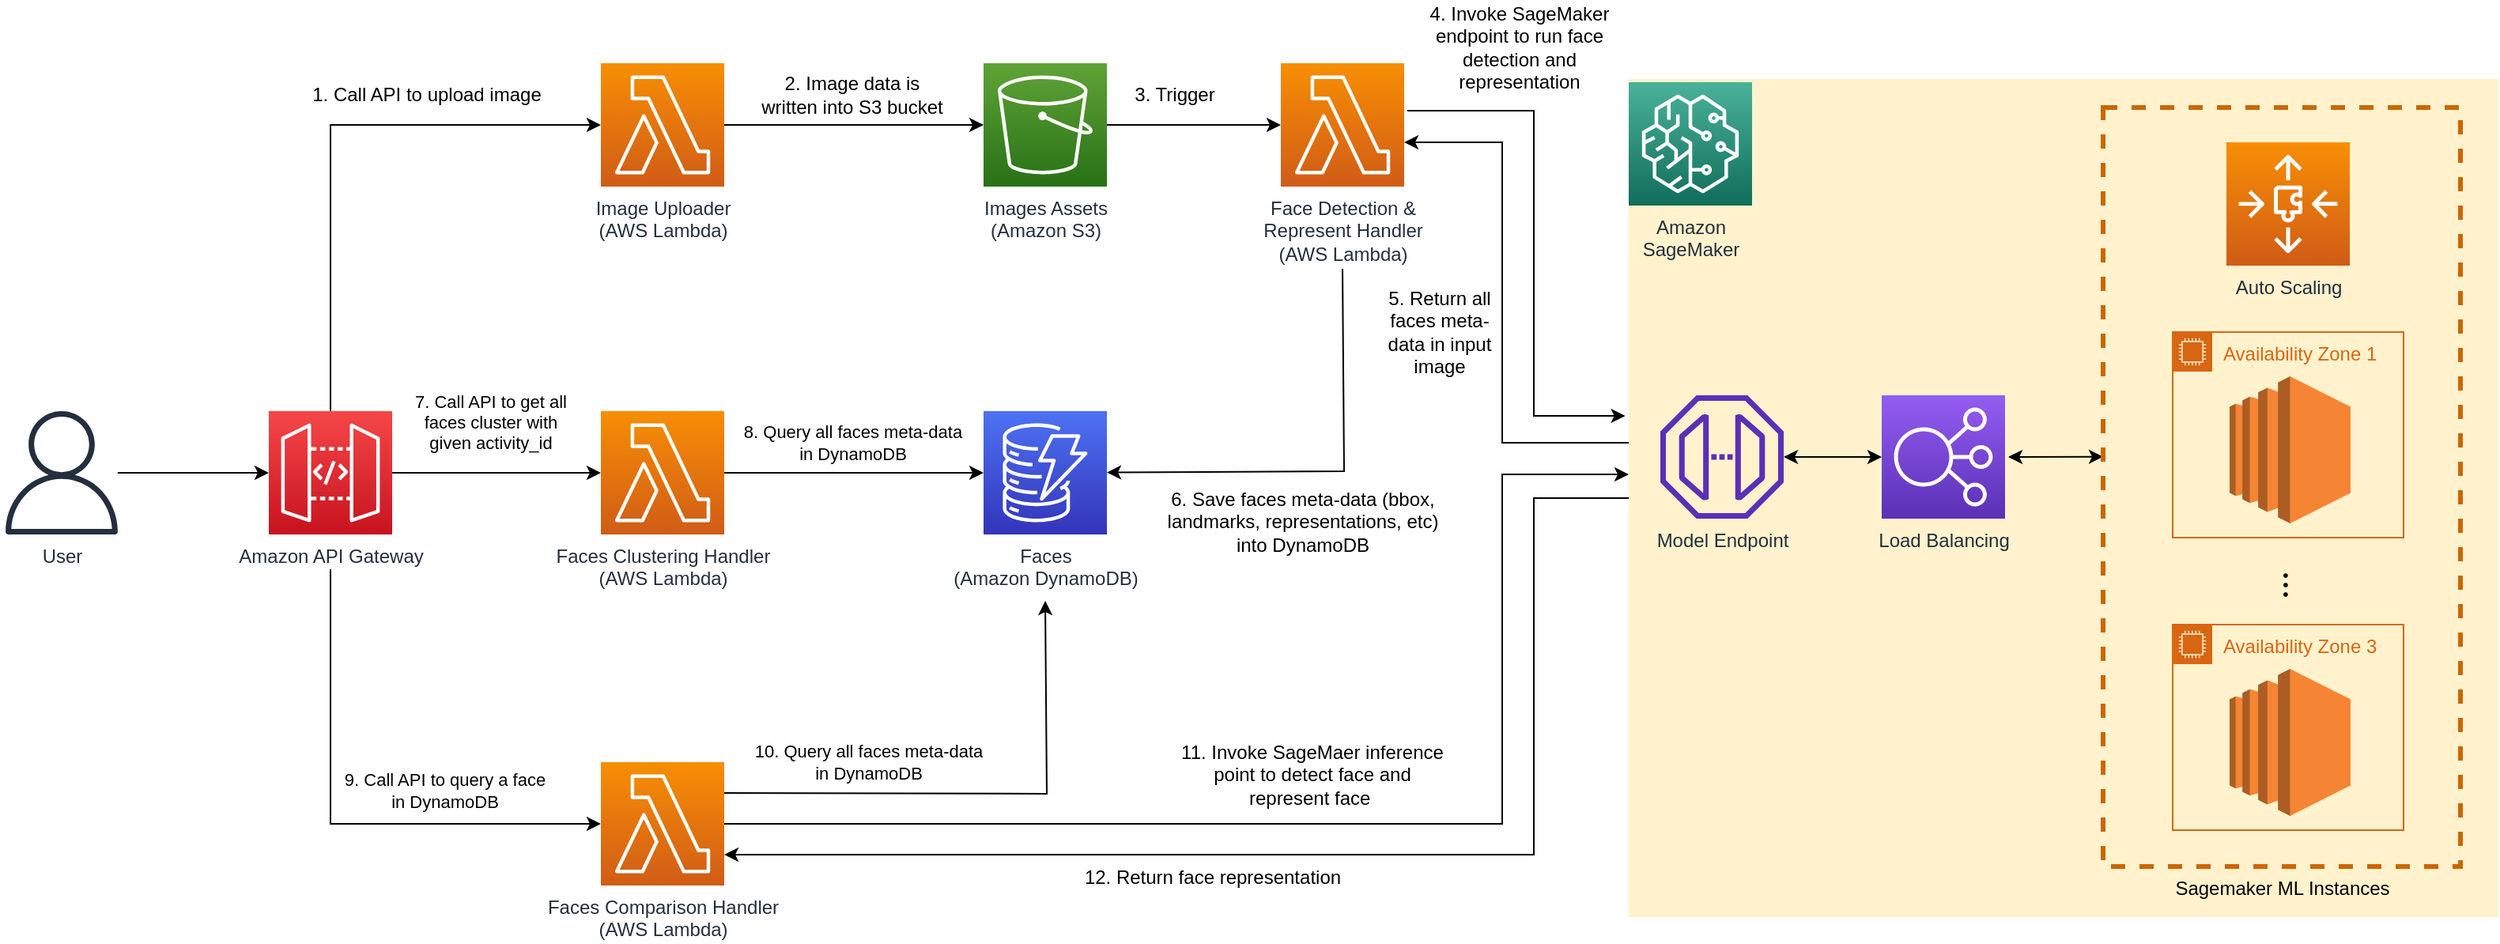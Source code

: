 <mxfile version="14.9.6" type="device" pages="2"><diagram id="HYOek7Xmjc89hg3tlSlk" name="Page-1"><mxGraphModel dx="3051" dy="776" grid="1" gridSize="10" guides="1" tooltips="1" connect="1" arrows="1" fold="1" page="1" pageScale="1" pageWidth="850" pageHeight="1100" math="0" shadow="0"><root><mxCell id="0"/><mxCell id="1" parent="0"/><mxCell id="jxhrgrw1mqOBHiQr0BLq-14" style="edgeStyle=none;rounded=0;orthogonalLoop=1;jettySize=auto;html=1;exitX=1;exitY=0.5;exitDx=0;exitDy=0;exitPerimeter=0;entryX=0;entryY=0.5;entryDx=0;entryDy=0;entryPerimeter=0;" parent="1" source="lnslX58i7cF7Ob-ely9G-1" target="lnslX58i7cF7Ob-ely9G-5" edge="1"><mxGeometry relative="1" as="geometry"/></mxCell><mxCell id="lnslX58i7cF7Ob-ely9G-1" value="Images Assets&lt;br&gt;(Amazon S3)" style="points=[[0,0,0],[0.25,0,0],[0.5,0,0],[0.75,0,0],[1,0,0],[0,1,0],[0.25,1,0],[0.5,1,0],[0.75,1,0],[1,1,0],[0,0.25,0],[0,0.5,0],[0,0.75,0],[1,0.25,0],[1,0.5,0],[1,0.75,0]];outlineConnect=0;fontColor=#232F3E;gradientColor=#60A337;gradientDirection=north;fillColor=#277116;strokeColor=#ffffff;dashed=0;verticalLabelPosition=bottom;verticalAlign=top;align=center;html=1;fontSize=12;fontStyle=0;aspect=fixed;shape=mxgraph.aws4.resourceIcon;resIcon=mxgraph.aws4.s3;" parent="1" vertex="1"><mxGeometry x="-318" y="120" width="78" height="78" as="geometry"/></mxCell><mxCell id="jxhrgrw1mqOBHiQr0BLq-22" style="edgeStyle=none;rounded=0;orthogonalLoop=1;jettySize=auto;html=1;exitX=0.5;exitY=0;exitDx=0;exitDy=0;exitPerimeter=0;entryX=0;entryY=0.5;entryDx=0;entryDy=0;entryPerimeter=0;" parent="1" source="lnslX58i7cF7Ob-ely9G-3" target="jxhrgrw1mqOBHiQr0BLq-2" edge="1"><mxGeometry relative="1" as="geometry"><mxPoint x="-561.333" y="240" as="targetPoint"/><Array as="points"><mxPoint x="-731" y="159"/></Array></mxGeometry></mxCell><mxCell id="jxhrgrw1mqOBHiQr0BLq-23" style="edgeStyle=none;rounded=0;orthogonalLoop=1;jettySize=auto;html=1;exitX=1;exitY=0.5;exitDx=0;exitDy=0;exitPerimeter=0;entryX=0;entryY=0.5;entryDx=0;entryDy=0;entryPerimeter=0;" parent="1" source="lnslX58i7cF7Ob-ely9G-3" target="lnslX58i7cF7Ob-ely9G-40" edge="1"><mxGeometry relative="1" as="geometry"/></mxCell><mxCell id="jxhrgrw1mqOBHiQr0BLq-33" value="7. Call API to get all &lt;br&gt;faces cluster with &lt;br&gt;given activity_id" style="edgeLabel;html=1;align=center;verticalAlign=middle;resizable=0;points=[];rotation=0;" parent="jxhrgrw1mqOBHiQr0BLq-23" vertex="1" connectable="0"><mxGeometry x="0.014" relative="1" as="geometry"><mxPoint x="-5" y="-32" as="offset"/></mxGeometry></mxCell><mxCell id="jxhrgrw1mqOBHiQr0BLq-24" style="edgeStyle=none;rounded=0;orthogonalLoop=1;jettySize=auto;html=1;entryX=0;entryY=0.5;entryDx=0;entryDy=0;entryPerimeter=0;" parent="1" target="jxhrgrw1mqOBHiQr0BLq-5" edge="1"><mxGeometry relative="1" as="geometry"><mxPoint x="-731" y="440" as="sourcePoint"/><Array as="points"><mxPoint x="-731" y="601"/></Array></mxGeometry></mxCell><mxCell id="jxhrgrw1mqOBHiQr0BLq-34" value="9. Call API to query a face &lt;br&gt;in DynamoDB" style="edgeLabel;html=1;align=center;verticalAlign=middle;resizable=0;points=[];rotation=0;" parent="jxhrgrw1mqOBHiQr0BLq-24" vertex="1" connectable="0"><mxGeometry x="-0.004" y="-3" relative="1" as="geometry"><mxPoint x="67" y="-24" as="offset"/></mxGeometry></mxCell><mxCell id="lnslX58i7cF7Ob-ely9G-3" value="Amazon API Gateway" style="points=[[0,0,0],[0.25,0,0],[0.5,0,0],[0.75,0,0],[1,0,0],[0,1,0],[0.25,1,0],[0.5,1,0],[0.75,1,0],[1,1,0],[0,0.25,0],[0,0.5,0],[0,0.75,0],[1,0.25,0],[1,0.5,0],[1,0.75,0]];outlineConnect=0;fontColor=#232F3E;gradientColor=#F54749;gradientDirection=north;fillColor=#C7131F;strokeColor=#ffffff;dashed=0;verticalLabelPosition=bottom;verticalAlign=top;align=center;html=1;fontSize=12;fontStyle=0;aspect=fixed;shape=mxgraph.aws4.resourceIcon;resIcon=mxgraph.aws4.api_gateway;" parent="1" vertex="1"><mxGeometry x="-770" y="340" width="78" height="78" as="geometry"/></mxCell><mxCell id="lnslX58i7cF7Ob-ely9G-4" value="User" style="outlineConnect=0;fontColor=#232F3E;gradientColor=none;fillColor=#232F3E;strokeColor=none;dashed=0;verticalLabelPosition=bottom;verticalAlign=top;align=center;html=1;fontSize=12;fontStyle=0;aspect=fixed;pointerEvents=1;shape=mxgraph.aws4.user;" parent="1" vertex="1"><mxGeometry x="-940" y="340" width="78" height="78" as="geometry"/></mxCell><mxCell id="jxhrgrw1mqOBHiQr0BLq-25" style="edgeStyle=none;rounded=0;orthogonalLoop=1;jettySize=auto;html=1;" parent="1" target="lnslX58i7cF7Ob-ely9G-7" edge="1"><mxGeometry relative="1" as="geometry"><mxPoint x="-91" y="250" as="sourcePoint"/><Array as="points"><mxPoint x="-90" y="378"/></Array></mxGeometry></mxCell><mxCell id="lnslX58i7cF7Ob-ely9G-5" value="Face Detection &amp;amp; &lt;br&gt;Represent Handler&lt;br&gt;(AWS Lambda)" style="points=[[0,0,0],[0.25,0,0],[0.5,0,0],[0.75,0,0],[1,0,0],[0,1,0],[0.25,1,0],[0.5,1,0],[0.75,1,0],[1,1,0],[0,0.25,0],[0,0.5,0],[0,0.75,0],[1,0.25,0],[1,0.5,0],[1,0.75,0]];outlineConnect=0;fontColor=#232F3E;gradientColor=#F78E04;gradientDirection=north;fillColor=#D05C17;strokeColor=#ffffff;dashed=0;verticalLabelPosition=bottom;verticalAlign=top;align=center;html=1;fontSize=12;fontStyle=0;aspect=fixed;shape=mxgraph.aws4.resourceIcon;resIcon=mxgraph.aws4.lambda;" parent="1" vertex="1"><mxGeometry x="-130" y="120" width="78" height="78" as="geometry"/></mxCell><mxCell id="lnslX58i7cF7Ob-ely9G-7" value="Faces&lt;br&gt;(Amazon DynamoDB)" style="points=[[0,0,0],[0.25,0,0],[0.5,0,0],[0.75,0,0],[1,0,0],[0,1,0],[0.25,1,0],[0.5,1,0],[0.75,1,0],[1,1,0],[0,0.25,0],[0,0.5,0],[0,0.75,0],[1,0.25,0],[1,0.5,0],[1,0.75,0]];outlineConnect=0;fontColor=#232F3E;gradientColor=#4D72F3;gradientDirection=north;fillColor=#3334B9;strokeColor=#ffffff;dashed=0;verticalLabelPosition=bottom;verticalAlign=top;align=center;html=1;fontSize=12;fontStyle=0;aspect=fixed;shape=mxgraph.aws4.resourceIcon;resIcon=mxgraph.aws4.dynamodb;" parent="1" vertex="1"><mxGeometry x="-318" y="340" width="78" height="78" as="geometry"/></mxCell><mxCell id="jxhrgrw1mqOBHiQr0BLq-26" style="edgeStyle=none;rounded=0;orthogonalLoop=1;jettySize=auto;html=1;exitX=1;exitY=0.5;exitDx=0;exitDy=0;exitPerimeter=0;" parent="1" source="lnslX58i7cF7Ob-ely9G-40" target="lnslX58i7cF7Ob-ely9G-7" edge="1"><mxGeometry relative="1" as="geometry"/></mxCell><mxCell id="lnslX58i7cF7Ob-ely9G-40" value="Faces Clustering Handler&lt;br&gt;(AWS Lambda)" style="points=[[0,0,0],[0.25,0,0],[0.5,0,0],[0.75,0,0],[1,0,0],[0,1,0],[0.25,1,0],[0.5,1,0],[0.75,1,0],[1,1,0],[0,0.25,0],[0,0.5,0],[0,0.75,0],[1,0.25,0],[1,0.5,0],[1,0.75,0]];outlineConnect=0;fontColor=#232F3E;gradientColor=#F78E04;gradientDirection=north;fillColor=#D05C17;strokeColor=#ffffff;dashed=0;verticalLabelPosition=bottom;verticalAlign=top;align=center;html=1;fontSize=12;fontStyle=0;aspect=fixed;shape=mxgraph.aws4.resourceIcon;resIcon=mxgraph.aws4.lambda;" parent="1" vertex="1"><mxGeometry x="-560" y="340" width="78" height="78" as="geometry"/></mxCell><mxCell id="jxhrgrw1mqOBHiQr0BLq-13" style="edgeStyle=none;rounded=0;orthogonalLoop=1;jettySize=auto;html=1;exitX=1;exitY=0.5;exitDx=0;exitDy=0;exitPerimeter=0;entryX=0;entryY=0.5;entryDx=0;entryDy=0;entryPerimeter=0;" parent="1" source="jxhrgrw1mqOBHiQr0BLq-2" target="lnslX58i7cF7Ob-ely9G-1" edge="1"><mxGeometry relative="1" as="geometry"/></mxCell><mxCell id="jxhrgrw1mqOBHiQr0BLq-2" value="Image Uploader&lt;br&gt;(AWS Lambda)" style="points=[[0,0,0],[0.25,0,0],[0.5,0,0],[0.75,0,0],[1,0,0],[0,1,0],[0.25,1,0],[0.5,1,0],[0.75,1,0],[1,1,0],[0,0.25,0],[0,0.5,0],[0,0.75,0],[1,0.25,0],[1,0.5,0],[1,0.75,0]];outlineConnect=0;fontColor=#232F3E;gradientColor=#F78E04;gradientDirection=north;fillColor=#D05C17;strokeColor=#ffffff;dashed=0;verticalLabelPosition=bottom;verticalAlign=top;align=center;html=1;fontSize=12;fontStyle=0;aspect=fixed;shape=mxgraph.aws4.resourceIcon;resIcon=mxgraph.aws4.lambda;" parent="1" vertex="1"><mxGeometry x="-560" y="120" width="78" height="78" as="geometry"/></mxCell><mxCell id="jxhrgrw1mqOBHiQr0BLq-4" style="edgeStyle=orthogonalEdgeStyle;rounded=0;orthogonalLoop=1;jettySize=auto;html=1;exitX=0.5;exitY=1;exitDx=0;exitDy=0;exitPerimeter=0;" parent="1" source="jxhrgrw1mqOBHiQr0BLq-2" target="jxhrgrw1mqOBHiQr0BLq-2" edge="1"><mxGeometry relative="1" as="geometry"/></mxCell><mxCell id="jxhrgrw1mqOBHiQr0BLq-19" style="edgeStyle=none;rounded=0;orthogonalLoop=1;jettySize=auto;html=1;exitX=1;exitY=0.5;exitDx=0;exitDy=0;exitPerimeter=0;" parent="1" source="jxhrgrw1mqOBHiQr0BLq-5" edge="1"><mxGeometry relative="1" as="geometry"><mxPoint x="-50" y="580" as="sourcePoint"/><mxPoint x="90" y="380" as="targetPoint"/><Array as="points"><mxPoint x="10" y="601"/><mxPoint x="10" y="380"/></Array></mxGeometry></mxCell><mxCell id="jxhrgrw1mqOBHiQr0BLq-38" value="&lt;span style=&quot;color: rgba(0 , 0 , 0 , 0) ; font-family: monospace ; font-size: 0px ; background-color: rgb(248 , 249 , 250)&quot;&gt;%3CmxGraphModel%3E%3Croot%3E%3CmxCell%20id%3D%220%22%2F%3E%3CmxCell%20id%3D%221%22%20parent%3D%220%22%2F%3E%3CmxCell%20id%3D%222%22%20value%3D%22%E8%B0%83%E7%94%A8SageMaker%E6%8E%A8%E7%90%86%E8%8A%82%E7%82%B9%E8%BF%9B%E8%A1%8C%E4%BA%BA%E8%84%B8%E6%A3%80%E6%B5%8B%E5%92%8C%E7%89%B9%E5%BE%81%E6%8F%90%E5%8F%96%22%20style%3D%22text%3Bhtml%3D1%3BstrokeColor%3Dnone%3BfillColor%3Dnone%3Balign%3Dcenter%3BverticalAlign%3Dmiddle%3BwhiteSpace%3Dwrap%3Brounded%3D0%3B%22%20vertex%3D%221%22%20parent%3D%221%22%3E%3CmxGeometry%20x%3D%22-30%22%20y%3D%22120%22%20width%3D%22150%22%20height%3D%2240%22%20as%3D%22geometry%22%2F%3E%3C%2FmxCell%3E%3C%2Froot%3E%3C%2FmxGraphModel%3E&lt;/span&gt;" style="edgeLabel;html=1;align=center;verticalAlign=middle;resizable=0;points=[];" parent="jxhrgrw1mqOBHiQr0BLq-19" vertex="1" connectable="0"><mxGeometry x="-0.472" y="1" relative="1" as="geometry"><mxPoint y="1" as="offset"/></mxGeometry></mxCell><mxCell id="jxhrgrw1mqOBHiQr0BLq-36" style="edgeStyle=none;rounded=0;orthogonalLoop=1;jettySize=auto;html=1;exitX=1;exitY=0.25;exitDx=0;exitDy=0;exitPerimeter=0;" parent="1" source="jxhrgrw1mqOBHiQr0BLq-5" edge="1"><mxGeometry relative="1" as="geometry"><mxPoint x="-279" y="460" as="targetPoint"/><Array as="points"><mxPoint x="-278" y="582"/></Array></mxGeometry></mxCell><mxCell id="jxhrgrw1mqOBHiQr0BLq-5" value="Faces Comparison Handler&lt;br&gt;(AWS Lambda)" style="points=[[0,0,0],[0.25,0,0],[0.5,0,0],[0.75,0,0],[1,0,0],[0,1,0],[0.25,1,0],[0.5,1,0],[0.75,1,0],[1,1,0],[0,0.25,0],[0,0.5,0],[0,0.75,0],[1,0.25,0],[1,0.5,0],[1,0.75,0]];outlineConnect=0;fontColor=#232F3E;gradientColor=#F78E04;gradientDirection=north;fillColor=#D05C17;strokeColor=#ffffff;dashed=0;verticalLabelPosition=bottom;verticalAlign=top;align=center;html=1;fontSize=12;fontStyle=0;aspect=fixed;shape=mxgraph.aws4.resourceIcon;resIcon=mxgraph.aws4.lambda;" parent="1" vertex="1"><mxGeometry x="-560" y="562" width="78" height="78" as="geometry"/></mxCell><mxCell id="jxhrgrw1mqOBHiQr0BLq-17" style="edgeStyle=none;rounded=0;orthogonalLoop=1;jettySize=auto;html=1;entryX=-0.004;entryY=0.402;entryDx=0;entryDy=0;entryPerimeter=0;" parent="1" edge="1" target="lnslX58i7cF7Ob-ely9G-9"><mxGeometry relative="1" as="geometry"><mxPoint x="-50" y="150" as="sourcePoint"/><mxPoint x="150" y="320" as="targetPoint"/><Array as="points"><mxPoint x="30" y="150"/><mxPoint x="30" y="343"/></Array></mxGeometry></mxCell><mxCell id="jxhrgrw1mqOBHiQr0BLq-18" style="edgeStyle=none;rounded=0;orthogonalLoop=1;jettySize=auto;html=1;exitX=0;exitY=0.434;exitDx=0;exitDy=0;exitPerimeter=0;" parent="1" edge="1" source="lnslX58i7cF7Ob-ely9G-9"><mxGeometry relative="1" as="geometry"><mxPoint x="150" y="340" as="sourcePoint"/><mxPoint x="-52" y="170" as="targetPoint"/><Array as="points"><mxPoint x="10" y="360"/><mxPoint x="10" y="170"/></Array></mxGeometry></mxCell><mxCell id="jxhrgrw1mqOBHiQr0BLq-21" value="" style="endArrow=classic;html=1;" parent="1" source="lnslX58i7cF7Ob-ely9G-4" target="lnslX58i7cF7Ob-ely9G-3" edge="1"><mxGeometry width="50" height="50" relative="1" as="geometry"><mxPoint x="-790" y="520" as="sourcePoint"/><mxPoint x="-561" y="540" as="targetPoint"/></mxGeometry></mxCell><mxCell id="jxhrgrw1mqOBHiQr0BLq-28" value="1. Call API to upload image" style="text;html=1;strokeColor=none;fillColor=none;align=center;verticalAlign=middle;whiteSpace=wrap;rounded=0;" parent="1" vertex="1"><mxGeometry x="-750" y="120" width="160" height="40" as="geometry"/></mxCell><mxCell id="jxhrgrw1mqOBHiQr0BLq-29" value="3. Trigger" style="text;html=1;strokeColor=none;fillColor=none;align=center;verticalAlign=middle;whiteSpace=wrap;rounded=0;" parent="1" vertex="1"><mxGeometry x="-232" y="120" width="70" height="40" as="geometry"/></mxCell><mxCell id="jxhrgrw1mqOBHiQr0BLq-30" value="4. Invoke SageMaker endpoint to run face detection and representation" style="text;html=1;strokeColor=none;fillColor=none;align=center;verticalAlign=middle;whiteSpace=wrap;rounded=0;" parent="1" vertex="1"><mxGeometry x="-40" y="80" width="122" height="60" as="geometry"/></mxCell><mxCell id="jxhrgrw1mqOBHiQr0BLq-31" value="5. Return all faces meta-data in input image" style="text;html=1;strokeColor=none;fillColor=none;align=center;verticalAlign=middle;whiteSpace=wrap;rounded=0;" parent="1" vertex="1"><mxGeometry x="-70" y="250" width="81" height="80" as="geometry"/></mxCell><mxCell id="jxhrgrw1mqOBHiQr0BLq-32" value="6. Save faces meta-data (bbox, landmarks, representations, etc) into DynamoDB" style="text;html=1;strokeColor=none;fillColor=none;align=center;verticalAlign=middle;whiteSpace=wrap;rounded=0;" parent="1" vertex="1"><mxGeometry x="-211" y="380" width="190" height="60" as="geometry"/></mxCell><mxCell id="jxhrgrw1mqOBHiQr0BLq-39" value="11. Invoke SageMaer inference point to detect face and represent face&amp;nbsp;" style="text;html=1;strokeColor=none;fillColor=none;align=center;verticalAlign=middle;whiteSpace=wrap;rounded=0;" parent="1" vertex="1"><mxGeometry x="-200" y="530" width="180" height="80" as="geometry"/></mxCell><mxCell id="FEZwm2HbhB9-Gu6GnNRA-9" style="edgeStyle=orthogonalEdgeStyle;rounded=0;orthogonalLoop=1;jettySize=auto;html=1;entryX=1;entryY=0.75;entryDx=0;entryDy=0;entryPerimeter=0;exitX=0;exitY=0.5;exitDx=0;exitDy=0;" parent="1" source="lnslX58i7cF7Ob-ely9G-9" target="jxhrgrw1mqOBHiQr0BLq-5" edge="1"><mxGeometry relative="1" as="geometry"><mxPoint x="80" y="621" as="sourcePoint"/><Array as="points"><mxPoint x="30" y="395"/><mxPoint x="30" y="620"/></Array></mxGeometry></mxCell><mxCell id="jxhrgrw1mqOBHiQr0BLq-40" value="12. Return face representation" style="text;html=1;strokeColor=none;fillColor=none;align=center;verticalAlign=middle;whiteSpace=wrap;rounded=0;" parent="1" vertex="1"><mxGeometry x="-318" y="620" width="290" height="30" as="geometry"/></mxCell><mxCell id="FEZwm2HbhB9-Gu6GnNRA-2" value="2. Image data is written into S3 bucket" style="text;html=1;strokeColor=none;fillColor=none;align=center;verticalAlign=middle;whiteSpace=wrap;rounded=0;" parent="1" vertex="1"><mxGeometry x="-460" y="120" width="118" height="40" as="geometry"/></mxCell><mxCell id="FEZwm2HbhB9-Gu6GnNRA-3" value="8. Query all faces meta-data &lt;br&gt;in DynamoDB" style="edgeLabel;html=1;align=center;verticalAlign=middle;resizable=0;points=[];rotation=0;" parent="1" vertex="1" connectable="0"><mxGeometry x="-401.003" y="360.0" as="geometry"/></mxCell><mxCell id="FEZwm2HbhB9-Gu6GnNRA-4" value="10. Query all faces meta-data &lt;br&gt;in DynamoDB" style="edgeLabel;html=1;align=center;verticalAlign=middle;resizable=0;points=[];rotation=0;" parent="1" vertex="1" connectable="0"><mxGeometry x="-391.003" y="562.0" as="geometry"/></mxCell><mxCell id="FEZwm2HbhB9-Gu6GnNRA-7" value="" style="group" parent="1" vertex="1" connectable="0"><mxGeometry x="90" y="130" width="550" height="530" as="geometry"/></mxCell><mxCell id="lnslX58i7cF7Ob-ely9G-9" value="" style="rounded=0;whiteSpace=wrap;html=1;dashed=1;strokeWidth=2;fillColor=#fff2cc;strokeColor=none;" parent="FEZwm2HbhB9-Gu6GnNRA-7" vertex="1"><mxGeometry width="550" height="530" as="geometry"/></mxCell><mxCell id="lnslX58i7cF7Ob-ely9G-11" value="Model Endpoint" style="outlineConnect=0;fontColor=#232F3E;gradientColor=none;fillColor=#5A30B5;strokeColor=none;dashed=0;verticalLabelPosition=bottom;verticalAlign=top;align=center;html=1;fontSize=12;fontStyle=0;aspect=fixed;pointerEvents=1;shape=mxgraph.aws4.endpoint;" parent="FEZwm2HbhB9-Gu6GnNRA-7" vertex="1"><mxGeometry x="20" y="200" width="78" height="78" as="geometry"/></mxCell><mxCell id="lnslX58i7cF7Ob-ely9G-12" value="Load Balancing" style="points=[[0,0,0],[0.25,0,0],[0.5,0,0],[0.75,0,0],[1,0,0],[0,1,0],[0.25,1,0],[0.5,1,0],[0.75,1,0],[1,1,0],[0,0.25,0],[0,0.5,0],[0,0.75,0],[1,0.25,0],[1,0.5,0],[1,0.75,0]];outlineConnect=0;fontColor=#232F3E;gradientColor=#945DF2;gradientDirection=north;fillColor=#5A30B5;strokeColor=#ffffff;dashed=0;verticalLabelPosition=bottom;verticalAlign=top;align=center;html=1;fontSize=12;fontStyle=0;aspect=fixed;shape=mxgraph.aws4.resourceIcon;resIcon=mxgraph.aws4.elastic_load_balancing;" parent="FEZwm2HbhB9-Gu6GnNRA-7" vertex="1"><mxGeometry x="160" y="200" width="78" height="78" as="geometry"/></mxCell><mxCell id="lnslX58i7cF7Ob-ely9G-13" value="Sagemaker ML Instances" style="text;html=1;align=center;verticalAlign=middle;resizable=0;points=[];autosize=1;" parent="FEZwm2HbhB9-Gu6GnNRA-7" vertex="1"><mxGeometry x="338" y="502" width="150" height="20" as="geometry"/></mxCell><mxCell id="lnslX58i7cF7Ob-ely9G-19" value="" style="endArrow=classic;startArrow=classic;html=1;" parent="FEZwm2HbhB9-Gu6GnNRA-7" source="lnslX58i7cF7Ob-ely9G-11" target="lnslX58i7cF7Ob-ely9G-12" edge="1"><mxGeometry x="-70" y="-10" width="50" height="50" as="geometry"><mxPoint x="38" y="337.66" as="sourcePoint"/><mxPoint x="198" y="337.66" as="targetPoint"/></mxGeometry></mxCell><mxCell id="lnslX58i7cF7Ob-ely9G-20" value="" style="endArrow=classic;startArrow=classic;html=1;" parent="FEZwm2HbhB9-Gu6GnNRA-7" edge="1"><mxGeometry x="-70" y="-109.08" width="50" height="50" as="geometry"><mxPoint x="240" y="239" as="sourcePoint"/><mxPoint x="300" y="238.819" as="targetPoint"/></mxGeometry></mxCell><mxCell id="lnslX58i7cF7Ob-ely9G-21" value="" style="rounded=0;whiteSpace=wrap;html=1;dashed=1;strokeWidth=3;fillColor=#fff2cc;strokeColor=#CC6600;" parent="FEZwm2HbhB9-Gu6GnNRA-7" vertex="1"><mxGeometry x="300" y="18" width="226" height="480" as="geometry"/></mxCell><mxCell id="lnslX58i7cF7Ob-ely9G-22" value="Auto Scaling" style="points=[[0,0,0],[0.25,0,0],[0.5,0,0],[0.75,0,0],[1,0,0],[0,1,0],[0.25,1,0],[0.5,1,0],[0.75,1,0],[1,1,0],[0,0.25,0],[0,0.5,0],[0,0.75,0],[1,0.25,0],[1,0.5,0],[1,0.75,0]];outlineConnect=0;fontColor=#232F3E;gradientColor=#F78E04;gradientDirection=north;fillColor=#D05C17;strokeColor=#ffffff;dashed=0;verticalLabelPosition=bottom;verticalAlign=top;align=center;html=1;fontSize=12;fontStyle=0;aspect=fixed;shape=mxgraph.aws4.resourceIcon;resIcon=mxgraph.aws4.auto_scaling3;" parent="FEZwm2HbhB9-Gu6GnNRA-7" vertex="1"><mxGeometry x="378" y="40" width="78" height="78" as="geometry"/></mxCell><mxCell id="lnslX58i7cF7Ob-ely9G-23" value="" style="group" parent="FEZwm2HbhB9-Gu6GnNRA-7" vertex="1" connectable="0"><mxGeometry x="344" y="160" width="146" height="130" as="geometry"/></mxCell><mxCell id="lnslX58i7cF7Ob-ely9G-24" value="" style="outlineConnect=0;dashed=0;verticalLabelPosition=bottom;verticalAlign=top;align=center;html=1;shape=mxgraph.aws3.ec2;fillColor=#F58534;gradientColor=none;" parent="lnslX58i7cF7Ob-ely9G-23" vertex="1"><mxGeometry x="36" y="28" width="76.5" height="93" as="geometry"/></mxCell><mxCell id="lnslX58i7cF7Ob-ely9G-25" value="Availability Zone 1" style="points=[[0,0],[0.25,0],[0.5,0],[0.75,0],[1,0],[1,0.25],[1,0.5],[1,0.75],[1,1],[0.75,1],[0.5,1],[0.25,1],[0,1],[0,0.75],[0,0.5],[0,0.25]];outlineConnect=0;gradientColor=none;html=1;whiteSpace=wrap;fontSize=12;fontStyle=0;shape=mxgraph.aws4.group;grIcon=mxgraph.aws4.group_ec2_instance_contents;strokeColor=#D86613;fillColor=none;verticalAlign=top;align=left;spacingLeft=30;fontColor=#D86613;dashed=0;" parent="lnslX58i7cF7Ob-ely9G-23" vertex="1"><mxGeometry width="146" height="130" as="geometry"/></mxCell><mxCell id="lnslX58i7cF7Ob-ely9G-29" value="" style="group" parent="FEZwm2HbhB9-Gu6GnNRA-7" vertex="1" connectable="0"><mxGeometry x="344" y="345" width="146" height="130" as="geometry"/></mxCell><mxCell id="lnslX58i7cF7Ob-ely9G-30" value="" style="outlineConnect=0;dashed=0;verticalLabelPosition=bottom;verticalAlign=top;align=center;html=1;shape=mxgraph.aws3.ec2;fillColor=#F58534;gradientColor=none;" parent="lnslX58i7cF7Ob-ely9G-29" vertex="1"><mxGeometry x="36" y="28" width="76.5" height="93" as="geometry"/></mxCell><mxCell id="lnslX58i7cF7Ob-ely9G-31" value="Availability Zone 3" style="points=[[0,0],[0.25,0],[0.5,0],[0.75,0],[1,0],[1,0.25],[1,0.5],[1,0.75],[1,1],[0.75,1],[0.5,1],[0.25,1],[0,1],[0,0.75],[0,0.5],[0,0.25]];outlineConnect=0;gradientColor=none;html=1;whiteSpace=wrap;fontSize=12;fontStyle=0;shape=mxgraph.aws4.group;grIcon=mxgraph.aws4.group_ec2_instance_contents;strokeColor=#D86613;fillColor=none;verticalAlign=top;align=left;spacingLeft=30;fontColor=#D86613;dashed=0;" parent="lnslX58i7cF7Ob-ely9G-29" vertex="1"><mxGeometry width="146" height="130" as="geometry"/></mxCell><mxCell id="lnslX58i7cF7Ob-ely9G-32" value="Amazon &lt;br&gt;SageMaker" style="points=[[0,0,0],[0.25,0,0],[0.5,0,0],[0.75,0,0],[1,0,0],[0,1,0],[0.25,1,0],[0.5,1,0],[0.75,1,0],[1,1,0],[0,0.25,0],[0,0.5,0],[0,0.75,0],[1,0.25,0],[1,0.5,0],[1,0.75,0]];outlineConnect=0;fontColor=#232F3E;gradientColor=#4AB29A;gradientDirection=north;fillColor=#116D5B;strokeColor=#ffffff;dashed=0;verticalLabelPosition=bottom;verticalAlign=top;align=center;html=1;fontSize=12;fontStyle=0;aspect=fixed;shape=mxgraph.aws4.resourceIcon;resIcon=mxgraph.aws4.sagemaker;" parent="FEZwm2HbhB9-Gu6GnNRA-7" vertex="1"><mxGeometry y="2" width="78" height="78" as="geometry"/></mxCell><mxCell id="FEZwm2HbhB9-Gu6GnNRA-6" value="&lt;font style=&quot;font-size: 24px&quot; face=&quot;Times New Roman&quot;&gt;...&lt;/font&gt;" style="text;html=1;strokeColor=none;fillColor=none;align=center;verticalAlign=middle;whiteSpace=wrap;rounded=0;rotation=90;" parent="FEZwm2HbhB9-Gu6GnNRA-7" vertex="1"><mxGeometry x="402" y="315" width="40" height="10" as="geometry"/></mxCell></root></mxGraphModel></diagram><diagram id="kR78to7pUhXZ6E-0Mvxj" name="Page-2"><mxGraphModel dx="3215" dy="1343" grid="1" gridSize="10" guides="1" tooltips="1" connect="1" arrows="1" fold="1" page="1" pageScale="1" pageWidth="850" pageHeight="1100" math="0" shadow="0"><root><mxCell id="LkFjVi09xEpkP_Hn9sta-0"/><mxCell id="LkFjVi09xEpkP_Hn9sta-1" parent="LkFjVi09xEpkP_Hn9sta-0"/><mxCell id="LkFjVi09xEpkP_Hn9sta-2" style="edgeStyle=none;rounded=0;orthogonalLoop=1;jettySize=auto;html=1;exitX=1;exitY=0.5;exitDx=0;exitDy=0;exitPerimeter=0;entryX=0;entryY=0.5;entryDx=0;entryDy=0;entryPerimeter=0;" parent="LkFjVi09xEpkP_Hn9sta-1" source="LkFjVi09xEpkP_Hn9sta-3" target="LkFjVi09xEpkP_Hn9sta-12" edge="1"><mxGeometry relative="1" as="geometry"/></mxCell><mxCell id="LkFjVi09xEpkP_Hn9sta-3" value="Images Assets&lt;br&gt;(Amazon S3)" style="points=[[0,0,0],[0.25,0,0],[0.5,0,0],[0.75,0,0],[1,0,0],[0,1,0],[0.25,1,0],[0.5,1,0],[0.75,1,0],[1,1,0],[0,0.25,0],[0,0.5,0],[0,0.75,0],[1,0.25,0],[1,0.5,0],[1,0.75,0]];outlineConnect=0;fontColor=#232F3E;gradientColor=#60A337;gradientDirection=north;fillColor=#277116;strokeColor=#ffffff;dashed=0;verticalLabelPosition=bottom;verticalAlign=top;align=center;html=1;fontSize=12;fontStyle=0;aspect=fixed;shape=mxgraph.aws4.resourceIcon;resIcon=mxgraph.aws4.s3;" parent="LkFjVi09xEpkP_Hn9sta-1" vertex="1"><mxGeometry x="-360" y="119" width="78" height="78" as="geometry"/></mxCell><mxCell id="LkFjVi09xEpkP_Hn9sta-4" style="edgeStyle=none;rounded=0;orthogonalLoop=1;jettySize=auto;html=1;exitX=0.5;exitY=0;exitDx=0;exitDy=0;exitPerimeter=0;" parent="LkFjVi09xEpkP_Hn9sta-1" source="LkFjVi09xEpkP_Hn9sta-9" edge="1"><mxGeometry relative="1" as="geometry"><mxPoint x="-561.333" y="240" as="targetPoint"/></mxGeometry></mxCell><mxCell id="LkFjVi09xEpkP_Hn9sta-5" style="edgeStyle=none;rounded=0;orthogonalLoop=1;jettySize=auto;html=1;exitX=1;exitY=0.5;exitDx=0;exitDy=0;exitPerimeter=0;entryX=0;entryY=0.5;entryDx=0;entryDy=0;entryPerimeter=0;" parent="LkFjVi09xEpkP_Hn9sta-1" source="LkFjVi09xEpkP_Hn9sta-9" target="LkFjVi09xEpkP_Hn9sta-15" edge="1"><mxGeometry relative="1" as="geometry"/></mxCell><mxCell id="LkFjVi09xEpkP_Hn9sta-6" value="请求某一个场景下的&lt;br&gt;所有人脸概况及其关联&lt;br&gt;的图像，元数据" style="edgeLabel;html=1;align=center;verticalAlign=middle;resizable=0;points=[];rotation=0;" parent="LkFjVi09xEpkP_Hn9sta-5" vertex="1" connectable="0"><mxGeometry x="0.014" relative="1" as="geometry"><mxPoint x="-10" y="-24" as="offset"/></mxGeometry></mxCell><mxCell id="LkFjVi09xEpkP_Hn9sta-7" style="edgeStyle=none;rounded=0;orthogonalLoop=1;jettySize=auto;html=1;entryX=0;entryY=0.5;entryDx=0;entryDy=0;entryPerimeter=0;" parent="LkFjVi09xEpkP_Hn9sta-1" target="LkFjVi09xEpkP_Hn9sta-23" edge="1"><mxGeometry relative="1" as="geometry"><mxPoint x="-561" y="450" as="sourcePoint"/><Array as="points"><mxPoint x="-560" y="589"/></Array></mxGeometry></mxCell><mxCell id="LkFjVi09xEpkP_Hn9sta-8" value="用户携带一张照片进行&lt;br&gt;人脸查询" style="edgeLabel;html=1;align=center;verticalAlign=middle;resizable=0;points=[];rotation=0;" parent="LkFjVi09xEpkP_Hn9sta-7" vertex="1" connectable="0"><mxGeometry x="-0.004" y="-3" relative="1" as="geometry"><mxPoint x="41" y="-24" as="offset"/></mxGeometry></mxCell><mxCell id="LkFjVi09xEpkP_Hn9sta-9" value="Amazon API Gateway" style="points=[[0,0,0],[0.25,0,0],[0.5,0,0],[0.75,0,0],[1,0,0],[0,1,0],[0.25,1,0],[0.5,1,0],[0.75,1,0],[1,1,0],[0,0.25,0],[0,0.5,0],[0,0.75,0],[1,0.25,0],[1,0.5,0],[1,0.75,0]];outlineConnect=0;fontColor=#232F3E;gradientColor=#F54749;gradientDirection=north;fillColor=#C7131F;strokeColor=#ffffff;dashed=0;verticalLabelPosition=bottom;verticalAlign=top;align=center;html=1;fontSize=12;fontStyle=0;aspect=fixed;shape=mxgraph.aws4.resourceIcon;resIcon=mxgraph.aws4.api_gateway;" parent="LkFjVi09xEpkP_Hn9sta-1" vertex="1"><mxGeometry x="-600" y="350" width="78" height="78" as="geometry"/></mxCell><mxCell id="LkFjVi09xEpkP_Hn9sta-10" value="" style="outlineConnect=0;fontColor=#232F3E;gradientColor=none;fillColor=#232F3E;strokeColor=none;dashed=0;verticalLabelPosition=bottom;verticalAlign=top;align=center;html=1;fontSize=12;fontStyle=0;aspect=fixed;pointerEvents=1;shape=mxgraph.aws4.user;" parent="LkFjVi09xEpkP_Hn9sta-1" vertex="1"><mxGeometry x="-810" y="350" width="78" height="78" as="geometry"/></mxCell><mxCell id="LkFjVi09xEpkP_Hn9sta-11" style="edgeStyle=none;rounded=0;orthogonalLoop=1;jettySize=auto;html=1;entryX=0.5;entryY=0;entryDx=0;entryDy=0;entryPerimeter=0;" parent="LkFjVi09xEpkP_Hn9sta-1" target="LkFjVi09xEpkP_Hn9sta-13" edge="1"><mxGeometry relative="1" as="geometry"><mxPoint x="-91" y="250" as="sourcePoint"/></mxGeometry></mxCell><mxCell id="LkFjVi09xEpkP_Hn9sta-12" value="Face Detection &amp;amp; &lt;br&gt;Represent Handler&lt;br&gt;(AWS Lambda)" style="points=[[0,0,0],[0.25,0,0],[0.5,0,0],[0.75,0,0],[1,0,0],[0,1,0],[0.25,1,0],[0.5,1,0],[0.75,1,0],[1,1,0],[0,0.25,0],[0,0.5,0],[0,0.75,0],[1,0.25,0],[1,0.5,0],[1,0.75,0]];outlineConnect=0;fontColor=#232F3E;gradientColor=#F78E04;gradientDirection=north;fillColor=#D05C17;strokeColor=#ffffff;dashed=0;verticalLabelPosition=bottom;verticalAlign=top;align=center;html=1;fontSize=12;fontStyle=0;aspect=fixed;shape=mxgraph.aws4.resourceIcon;resIcon=mxgraph.aws4.lambda;" parent="LkFjVi09xEpkP_Hn9sta-1" vertex="1"><mxGeometry x="-130" y="120" width="78" height="78" as="geometry"/></mxCell><mxCell id="LkFjVi09xEpkP_Hn9sta-13" value="Faces&lt;br&gt;(Amazon DynamoDB)" style="points=[[0,0,0],[0.25,0,0],[0.5,0,0],[0.75,0,0],[1,0,0],[0,1,0],[0.25,1,0],[0.5,1,0],[0.75,1,0],[1,1,0],[0,0.25,0],[0,0.5,0],[0,0.75,0],[1,0.25,0],[1,0.5,0],[1,0.75,0]];outlineConnect=0;fontColor=#232F3E;gradientColor=#4D72F3;gradientDirection=north;fillColor=#3334B9;strokeColor=#ffffff;dashed=0;verticalLabelPosition=bottom;verticalAlign=top;align=center;html=1;fontSize=12;fontStyle=0;aspect=fixed;shape=mxgraph.aws4.resourceIcon;resIcon=mxgraph.aws4.dynamodb;" parent="LkFjVi09xEpkP_Hn9sta-1" vertex="1"><mxGeometry x="-130" y="350" width="78" height="78" as="geometry"/></mxCell><mxCell id="LkFjVi09xEpkP_Hn9sta-14" style="edgeStyle=none;rounded=0;orthogonalLoop=1;jettySize=auto;html=1;exitX=1;exitY=0.5;exitDx=0;exitDy=0;exitPerimeter=0;" parent="LkFjVi09xEpkP_Hn9sta-1" source="LkFjVi09xEpkP_Hn9sta-15" target="LkFjVi09xEpkP_Hn9sta-13" edge="1"><mxGeometry relative="1" as="geometry"/></mxCell><mxCell id="LkFjVi09xEpkP_Hn9sta-15" value="Wedding Summary Handler&lt;br&gt;(AWS Lambda)" style="points=[[0,0,0],[0.25,0,0],[0.5,0,0],[0.75,0,0],[1,0,0],[0,1,0],[0.25,1,0],[0.5,1,0],[0.75,1,0],[1,1,0],[0,0.25,0],[0,0.5,0],[0,0.75,0],[1,0.25,0],[1,0.5,0],[1,0.75,0]];outlineConnect=0;fontColor=#232F3E;gradientColor=#F78E04;gradientDirection=north;fillColor=#D05C17;strokeColor=#ffffff;dashed=0;verticalLabelPosition=bottom;verticalAlign=top;align=center;html=1;fontSize=12;fontStyle=0;aspect=fixed;shape=mxgraph.aws4.resourceIcon;resIcon=mxgraph.aws4.lambda;" parent="LkFjVi09xEpkP_Hn9sta-1" vertex="1"><mxGeometry x="-360" y="350" width="78" height="78" as="geometry"/></mxCell><mxCell id="LkFjVi09xEpkP_Hn9sta-16" style="edgeStyle=none;rounded=0;orthogonalLoop=1;jettySize=auto;html=1;exitX=1;exitY=0.5;exitDx=0;exitDy=0;exitPerimeter=0;entryX=0;entryY=0.5;entryDx=0;entryDy=0;entryPerimeter=0;" parent="LkFjVi09xEpkP_Hn9sta-1" source="LkFjVi09xEpkP_Hn9sta-17" target="LkFjVi09xEpkP_Hn9sta-3" edge="1"><mxGeometry relative="1" as="geometry"/></mxCell><mxCell id="LkFjVi09xEpkP_Hn9sta-17" value="Image Uploader&lt;br&gt;(AWS Lambda)" style="points=[[0,0,0],[0.25,0,0],[0.5,0,0],[0.75,0,0],[1,0,0],[0,1,0],[0.25,1,0],[0.5,1,0],[0.75,1,0],[1,1,0],[0,0.25,0],[0,0.5,0],[0,0.75,0],[1,0.25,0],[1,0.5,0],[1,0.75,0]];outlineConnect=0;fontColor=#232F3E;gradientColor=#F78E04;gradientDirection=north;fillColor=#D05C17;strokeColor=#ffffff;dashed=0;verticalLabelPosition=bottom;verticalAlign=top;align=center;html=1;fontSize=12;fontStyle=0;aspect=fixed;shape=mxgraph.aws4.resourceIcon;resIcon=mxgraph.aws4.lambda;" parent="LkFjVi09xEpkP_Hn9sta-1" vertex="1"><mxGeometry x="-600" y="120" width="78" height="78" as="geometry"/></mxCell><mxCell id="LkFjVi09xEpkP_Hn9sta-18" style="edgeStyle=orthogonalEdgeStyle;rounded=0;orthogonalLoop=1;jettySize=auto;html=1;exitX=0.5;exitY=1;exitDx=0;exitDy=0;exitPerimeter=0;" parent="LkFjVi09xEpkP_Hn9sta-1" source="LkFjVi09xEpkP_Hn9sta-17" target="LkFjVi09xEpkP_Hn9sta-17" edge="1"><mxGeometry relative="1" as="geometry"/></mxCell><mxCell id="LkFjVi09xEpkP_Hn9sta-19" style="edgeStyle=none;rounded=0;orthogonalLoop=1;jettySize=auto;html=1;" parent="LkFjVi09xEpkP_Hn9sta-1" edge="1"><mxGeometry relative="1" as="geometry"><mxPoint x="-50" y="580" as="sourcePoint"/><mxPoint x="150" y="360" as="targetPoint"/><Array as="points"><mxPoint x="40" y="580"/><mxPoint x="40" y="360"/></Array></mxGeometry></mxCell><mxCell id="LkFjVi09xEpkP_Hn9sta-20" value="&lt;span style=&quot;color: rgba(0 , 0 , 0 , 0) ; font-family: monospace ; font-size: 0px ; background-color: rgb(248 , 249 , 250)&quot;&gt;%3CmxGraphModel%3E%3Croot%3E%3CmxCell%20id%3D%220%22%2F%3E%3CmxCell%20id%3D%221%22%20parent%3D%220%22%2F%3E%3CmxCell%20id%3D%222%22%20value%3D%22%E8%B0%83%E7%94%A8SageMaker%E6%8E%A8%E7%90%86%E8%8A%82%E7%82%B9%E8%BF%9B%E8%A1%8C%E4%BA%BA%E8%84%B8%E6%A3%80%E6%B5%8B%E5%92%8C%E7%89%B9%E5%BE%81%E6%8F%90%E5%8F%96%22%20style%3D%22text%3Bhtml%3D1%3BstrokeColor%3Dnone%3BfillColor%3Dnone%3Balign%3Dcenter%3BverticalAlign%3Dmiddle%3BwhiteSpace%3Dwrap%3Brounded%3D0%3B%22%20vertex%3D%221%22%20parent%3D%221%22%3E%3CmxGeometry%20x%3D%22-30%22%20y%3D%22120%22%20width%3D%22150%22%20height%3D%2240%22%20as%3D%22geometry%22%2F%3E%3C%2FmxCell%3E%3C%2Froot%3E%3C%2FmxGraphModel%3E&lt;/span&gt;" style="edgeLabel;html=1;align=center;verticalAlign=middle;resizable=0;points=[];" parent="LkFjVi09xEpkP_Hn9sta-19" vertex="1" connectable="0"><mxGeometry x="-0.472" y="1" relative="1" as="geometry"><mxPoint y="1" as="offset"/></mxGeometry></mxCell><mxCell id="LkFjVi09xEpkP_Hn9sta-21" style="edgeStyle=none;rounded=0;orthogonalLoop=1;jettySize=auto;html=1;exitX=0.5;exitY=0;exitDx=0;exitDy=0;exitPerimeter=0;" parent="LkFjVi09xEpkP_Hn9sta-1" source="LkFjVi09xEpkP_Hn9sta-23" edge="1"><mxGeometry relative="1" as="geometry"><mxPoint x="-91" y="470" as="targetPoint"/></mxGeometry></mxCell><mxCell id="LkFjVi09xEpkP_Hn9sta-22" value="查询人脸数据" style="edgeLabel;html=1;align=center;verticalAlign=middle;resizable=0;points=[];" parent="LkFjVi09xEpkP_Hn9sta-21" vertex="1" connectable="0"><mxGeometry x="-0.151" y="-1" relative="1" as="geometry"><mxPoint x="-40" y="2" as="offset"/></mxGeometry></mxCell><mxCell id="LkFjVi09xEpkP_Hn9sta-23" value="Faces Comparison Handler&lt;br&gt;(AWS Lambda)" style="points=[[0,0,0],[0.25,0,0],[0.5,0,0],[0.75,0,0],[1,0,0],[0,1,0],[0.25,1,0],[0.5,1,0],[0.75,1,0],[1,1,0],[0,0.25,0],[0,0.5,0],[0,0.75,0],[1,0.25,0],[1,0.5,0],[1,0.75,0]];outlineConnect=0;fontColor=#232F3E;gradientColor=#F78E04;gradientDirection=north;fillColor=#D05C17;strokeColor=#ffffff;dashed=0;verticalLabelPosition=bottom;verticalAlign=top;align=center;html=1;fontSize=12;fontStyle=0;aspect=fixed;shape=mxgraph.aws4.resourceIcon;resIcon=mxgraph.aws4.lambda;" parent="LkFjVi09xEpkP_Hn9sta-1" vertex="1"><mxGeometry x="-130" y="550" width="78" height="78" as="geometry"/></mxCell><mxCell id="LkFjVi09xEpkP_Hn9sta-43" style="edgeStyle=none;rounded=0;orthogonalLoop=1;jettySize=auto;html=1;" parent="LkFjVi09xEpkP_Hn9sta-1" edge="1"><mxGeometry relative="1" as="geometry"><mxPoint x="-50" y="150" as="sourcePoint"/><mxPoint x="150" y="320" as="targetPoint"/><Array as="points"><mxPoint x="60" y="150"/><mxPoint x="60" y="320"/></Array></mxGeometry></mxCell><mxCell id="LkFjVi09xEpkP_Hn9sta-44" style="edgeStyle=none;rounded=0;orthogonalLoop=1;jettySize=auto;html=1;" parent="LkFjVi09xEpkP_Hn9sta-1" edge="1"><mxGeometry relative="1" as="geometry"><mxPoint x="150" y="340" as="sourcePoint"/><mxPoint x="-52" y="170" as="targetPoint"/><Array as="points"><mxPoint x="40" y="340"/><mxPoint x="40" y="170"/></Array></mxGeometry></mxCell><mxCell id="LkFjVi09xEpkP_Hn9sta-45" style="edgeStyle=none;rounded=0;orthogonalLoop=1;jettySize=auto;html=1;" parent="LkFjVi09xEpkP_Hn9sta-1" edge="1"><mxGeometry relative="1" as="geometry"><mxPoint x="150" y="380" as="sourcePoint"/><mxPoint x="-52" y="598" as="targetPoint"/><Array as="points"><mxPoint x="60" y="380"/><mxPoint x="60" y="598"/></Array></mxGeometry></mxCell><mxCell id="LkFjVi09xEpkP_Hn9sta-46" value="" style="endArrow=classic;html=1;" parent="LkFjVi09xEpkP_Hn9sta-1" source="LkFjVi09xEpkP_Hn9sta-10" target="LkFjVi09xEpkP_Hn9sta-9" edge="1"><mxGeometry width="50" height="50" relative="1" as="geometry"><mxPoint x="-790" y="520" as="sourcePoint"/><mxPoint x="-561" y="540" as="targetPoint"/></mxGeometry></mxCell><mxCell id="LkFjVi09xEpkP_Hn9sta-47" value="用户通过API上传图片至S3桶" style="text;html=1;strokeColor=none;fillColor=none;align=center;verticalAlign=middle;whiteSpace=wrap;rounded=0;" parent="LkFjVi09xEpkP_Hn9sta-1" vertex="1"><mxGeometry x="-640" y="280" width="70" height="40" as="geometry"/></mxCell><mxCell id="LkFjVi09xEpkP_Hn9sta-48" value="图像数据存入S3桶" style="text;html=1;strokeColor=none;fillColor=none;align=center;verticalAlign=middle;whiteSpace=wrap;rounded=0;" parent="LkFjVi09xEpkP_Hn9sta-1" vertex="1"><mxGeometry x="-480" y="119" width="70" height="40" as="geometry"/></mxCell><mxCell id="LkFjVi09xEpkP_Hn9sta-49" value="图片上传事件自动触发Lambda" style="text;html=1;strokeColor=none;fillColor=none;align=center;verticalAlign=middle;whiteSpace=wrap;rounded=0;" parent="LkFjVi09xEpkP_Hn9sta-1" vertex="1"><mxGeometry x="-250" y="110" width="70" height="40" as="geometry"/></mxCell><mxCell id="LkFjVi09xEpkP_Hn9sta-50" value="调用SageMaker推理节点进行人脸检测和特征提取" style="text;html=1;strokeColor=none;fillColor=none;align=center;verticalAlign=middle;whiteSpace=wrap;rounded=0;" parent="LkFjVi09xEpkP_Hn9sta-1" vertex="1"><mxGeometry x="-40" y="110" width="150" height="40" as="geometry"/></mxCell><mxCell id="LkFjVi09xEpkP_Hn9sta-51" value="返回图像中的人脸元数据" style="text;html=1;strokeColor=none;fillColor=none;align=center;verticalAlign=middle;whiteSpace=wrap;rounded=0;" parent="LkFjVi09xEpkP_Hn9sta-1" vertex="1"><mxGeometry x="-21" y="180" width="52" height="40" as="geometry"/></mxCell><mxCell id="LkFjVi09xEpkP_Hn9sta-52" value="将人脸元数据存储到DynamoDB中" style="text;html=1;strokeColor=none;fillColor=none;align=center;verticalAlign=middle;whiteSpace=wrap;rounded=0;" parent="LkFjVi09xEpkP_Hn9sta-1" vertex="1"><mxGeometry x="-180" y="280" width="82" height="40" as="geometry"/></mxCell><mxCell id="LkFjVi09xEpkP_Hn9sta-53" value="调用SageMaker推理节点进行人脸检测和特征提取" style="text;html=1;strokeColor=none;fillColor=none;align=center;verticalAlign=middle;whiteSpace=wrap;rounded=0;" parent="LkFjVi09xEpkP_Hn9sta-1" vertex="1"><mxGeometry x="-30" y="500" width="61" height="80" as="geometry"/></mxCell><mxCell id="LkFjVi09xEpkP_Hn9sta-54" value="返回图像中的待查询的人脸及其特征向量" style="text;html=1;strokeColor=none;fillColor=none;align=center;verticalAlign=middle;whiteSpace=wrap;rounded=0;" parent="LkFjVi09xEpkP_Hn9sta-1" vertex="1"><mxGeometry x="-10" y="600" width="130" height="40" as="geometry"/></mxCell><mxCell id="LkFjVi09xEpkP_Hn9sta-25" value="" style="rounded=0;whiteSpace=wrap;html=1;dashed=1;strokeWidth=2;fillColor=#fff2cc;strokeColor=none;" parent="LkFjVi09xEpkP_Hn9sta-1" vertex="1"><mxGeometry x="920" y="130" width="665" height="280" as="geometry"/></mxCell><mxCell id="LkFjVi09xEpkP_Hn9sta-26" value="Model Endpoint" style="outlineConnect=0;fontColor=#232F3E;gradientColor=none;fillColor=#5A30B5;strokeColor=none;dashed=0;verticalLabelPosition=bottom;verticalAlign=top;align=center;html=1;fontSize=12;fontStyle=0;aspect=fixed;pointerEvents=1;shape=mxgraph.aws4.endpoint;" parent="LkFjVi09xEpkP_Hn9sta-1" vertex="1"><mxGeometry x="930" y="231" width="78" height="78" as="geometry"/></mxCell><mxCell id="LkFjVi09xEpkP_Hn9sta-42" value="Amazon &lt;br&gt;SageMaker" style="points=[[0,0,0],[0.25,0,0],[0.5,0,0],[0.75,0,0],[1,0,0],[0,1,0],[0.25,1,0],[0.5,1,0],[0.75,1,0],[1,1,0],[0,0.25,0],[0,0.5,0],[0,0.75,0],[1,0.25,0],[1,0.5,0],[1,0.75,0]];outlineConnect=0;fontColor=#232F3E;gradientColor=#4AB29A;gradientDirection=north;fillColor=#116D5B;strokeColor=#ffffff;dashed=0;verticalLabelPosition=bottom;verticalAlign=top;align=center;html=1;fontSize=12;fontStyle=0;aspect=fixed;shape=mxgraph.aws4.resourceIcon;resIcon=mxgraph.aws4.sagemaker;" parent="LkFjVi09xEpkP_Hn9sta-1" vertex="1"><mxGeometry x="1507" y="130" width="78" height="78" as="geometry"/></mxCell><mxCell id="LkFjVi09xEpkP_Hn9sta-61" value="" style="group" parent="LkFjVi09xEpkP_Hn9sta-1" vertex="1" connectable="0"><mxGeometry x="1051" y="220" width="448" height="115" as="geometry"/></mxCell><mxCell id="LkFjVi09xEpkP_Hn9sta-36" value="" style="group" parent="LkFjVi09xEpkP_Hn9sta-61" vertex="1" connectable="0"><mxGeometry width="134.584" height="115" as="geometry"/></mxCell><mxCell id="LkFjVi09xEpkP_Hn9sta-37" value="" style="outlineConnect=0;dashed=0;verticalLabelPosition=bottom;verticalAlign=top;align=center;html=1;shape=mxgraph.aws3.ec2;fillColor=#F58534;gradientColor=none;" parent="LkFjVi09xEpkP_Hn9sta-36" vertex="1"><mxGeometry x="33.185" y="24.769" width="70.519" height="82.269" as="geometry"/></mxCell><mxCell id="LkFjVi09xEpkP_Hn9sta-38" value="Availability Zone 1" style="points=[[0,0],[0.25,0],[0.5,0],[0.75,0],[1,0],[1,0.25],[1,0.5],[1,0.75],[1,1],[0.75,1],[0.5,1],[0.25,1],[0,1],[0,0.75],[0,0.5],[0,0.25]];outlineConnect=0;gradientColor=none;html=1;whiteSpace=wrap;fontSize=12;fontStyle=0;shape=mxgraph.aws4.group;grIcon=mxgraph.aws4.group_ec2_instance_contents;strokeColor=#D86613;fillColor=none;verticalAlign=top;align=left;spacingLeft=30;fontColor=#D86613;dashed=0;" parent="LkFjVi09xEpkP_Hn9sta-36" vertex="1"><mxGeometry width="134.584" height="115" as="geometry"/></mxCell><mxCell id="LkFjVi09xEpkP_Hn9sta-55" value="" style="group" parent="LkFjVi09xEpkP_Hn9sta-61" vertex="1" connectable="0"><mxGeometry x="156.708" width="134.584" height="115" as="geometry"/></mxCell><mxCell id="LkFjVi09xEpkP_Hn9sta-56" value="" style="outlineConnect=0;dashed=0;verticalLabelPosition=bottom;verticalAlign=top;align=center;html=1;shape=mxgraph.aws3.ec2;fillColor=#F58534;gradientColor=none;" parent="LkFjVi09xEpkP_Hn9sta-55" vertex="1"><mxGeometry x="33.185" y="24.769" width="70.519" height="82.269" as="geometry"/></mxCell><mxCell id="LkFjVi09xEpkP_Hn9sta-57" value="Availability Zone 2" style="points=[[0,0],[0.25,0],[0.5,0],[0.75,0],[1,0],[1,0.25],[1,0.5],[1,0.75],[1,1],[0.75,1],[0.5,1],[0.25,1],[0,1],[0,0.75],[0,0.5],[0,0.25]];outlineConnect=0;gradientColor=none;html=1;whiteSpace=wrap;fontSize=12;fontStyle=0;shape=mxgraph.aws4.group;grIcon=mxgraph.aws4.group_ec2_instance_contents;strokeColor=#D86613;fillColor=none;verticalAlign=top;align=left;spacingLeft=30;fontColor=#D86613;dashed=0;" parent="LkFjVi09xEpkP_Hn9sta-55" vertex="1"><mxGeometry width="134.584" height="115" as="geometry"/></mxCell><mxCell id="LkFjVi09xEpkP_Hn9sta-58" value="" style="group" parent="LkFjVi09xEpkP_Hn9sta-61" vertex="1" connectable="0"><mxGeometry x="313.416" width="134.584" height="115" as="geometry"/></mxCell><mxCell id="LkFjVi09xEpkP_Hn9sta-59" value="" style="outlineConnect=0;dashed=0;verticalLabelPosition=bottom;verticalAlign=top;align=center;html=1;shape=mxgraph.aws3.ec2;fillColor=#F58534;gradientColor=none;" parent="LkFjVi09xEpkP_Hn9sta-58" vertex="1"><mxGeometry x="33.185" y="24.769" width="70.519" height="82.269" as="geometry"/></mxCell><mxCell id="LkFjVi09xEpkP_Hn9sta-60" value="Availability Zone 3" style="points=[[0,0],[0.25,0],[0.5,0],[0.75,0],[1,0],[1,0.25],[1,0.5],[1,0.75],[1,1],[0.75,1],[0.5,1],[0.25,1],[0,1],[0,0.75],[0,0.5],[0,0.25]];outlineConnect=0;gradientColor=none;html=1;whiteSpace=wrap;fontSize=12;fontStyle=0;shape=mxgraph.aws4.group;grIcon=mxgraph.aws4.group_ec2_instance_contents;strokeColor=#D86613;fillColor=none;verticalAlign=top;align=left;spacingLeft=30;fontColor=#D86613;dashed=0;" parent="LkFjVi09xEpkP_Hn9sta-58" vertex="1"><mxGeometry width="134.584" height="115" as="geometry"/></mxCell><mxCell id="LkFjVi09xEpkP_Hn9sta-62" value="ML Instances: such as g4dn.xlarge" style="text;html=1;strokeColor=none;fillColor=none;align=center;verticalAlign=middle;whiteSpace=wrap;rounded=0;" parent="LkFjVi09xEpkP_Hn9sta-1" vertex="1"><mxGeometry x="1160" y="350" width="250" height="20" as="geometry"/></mxCell></root></mxGraphModel></diagram></mxfile>
